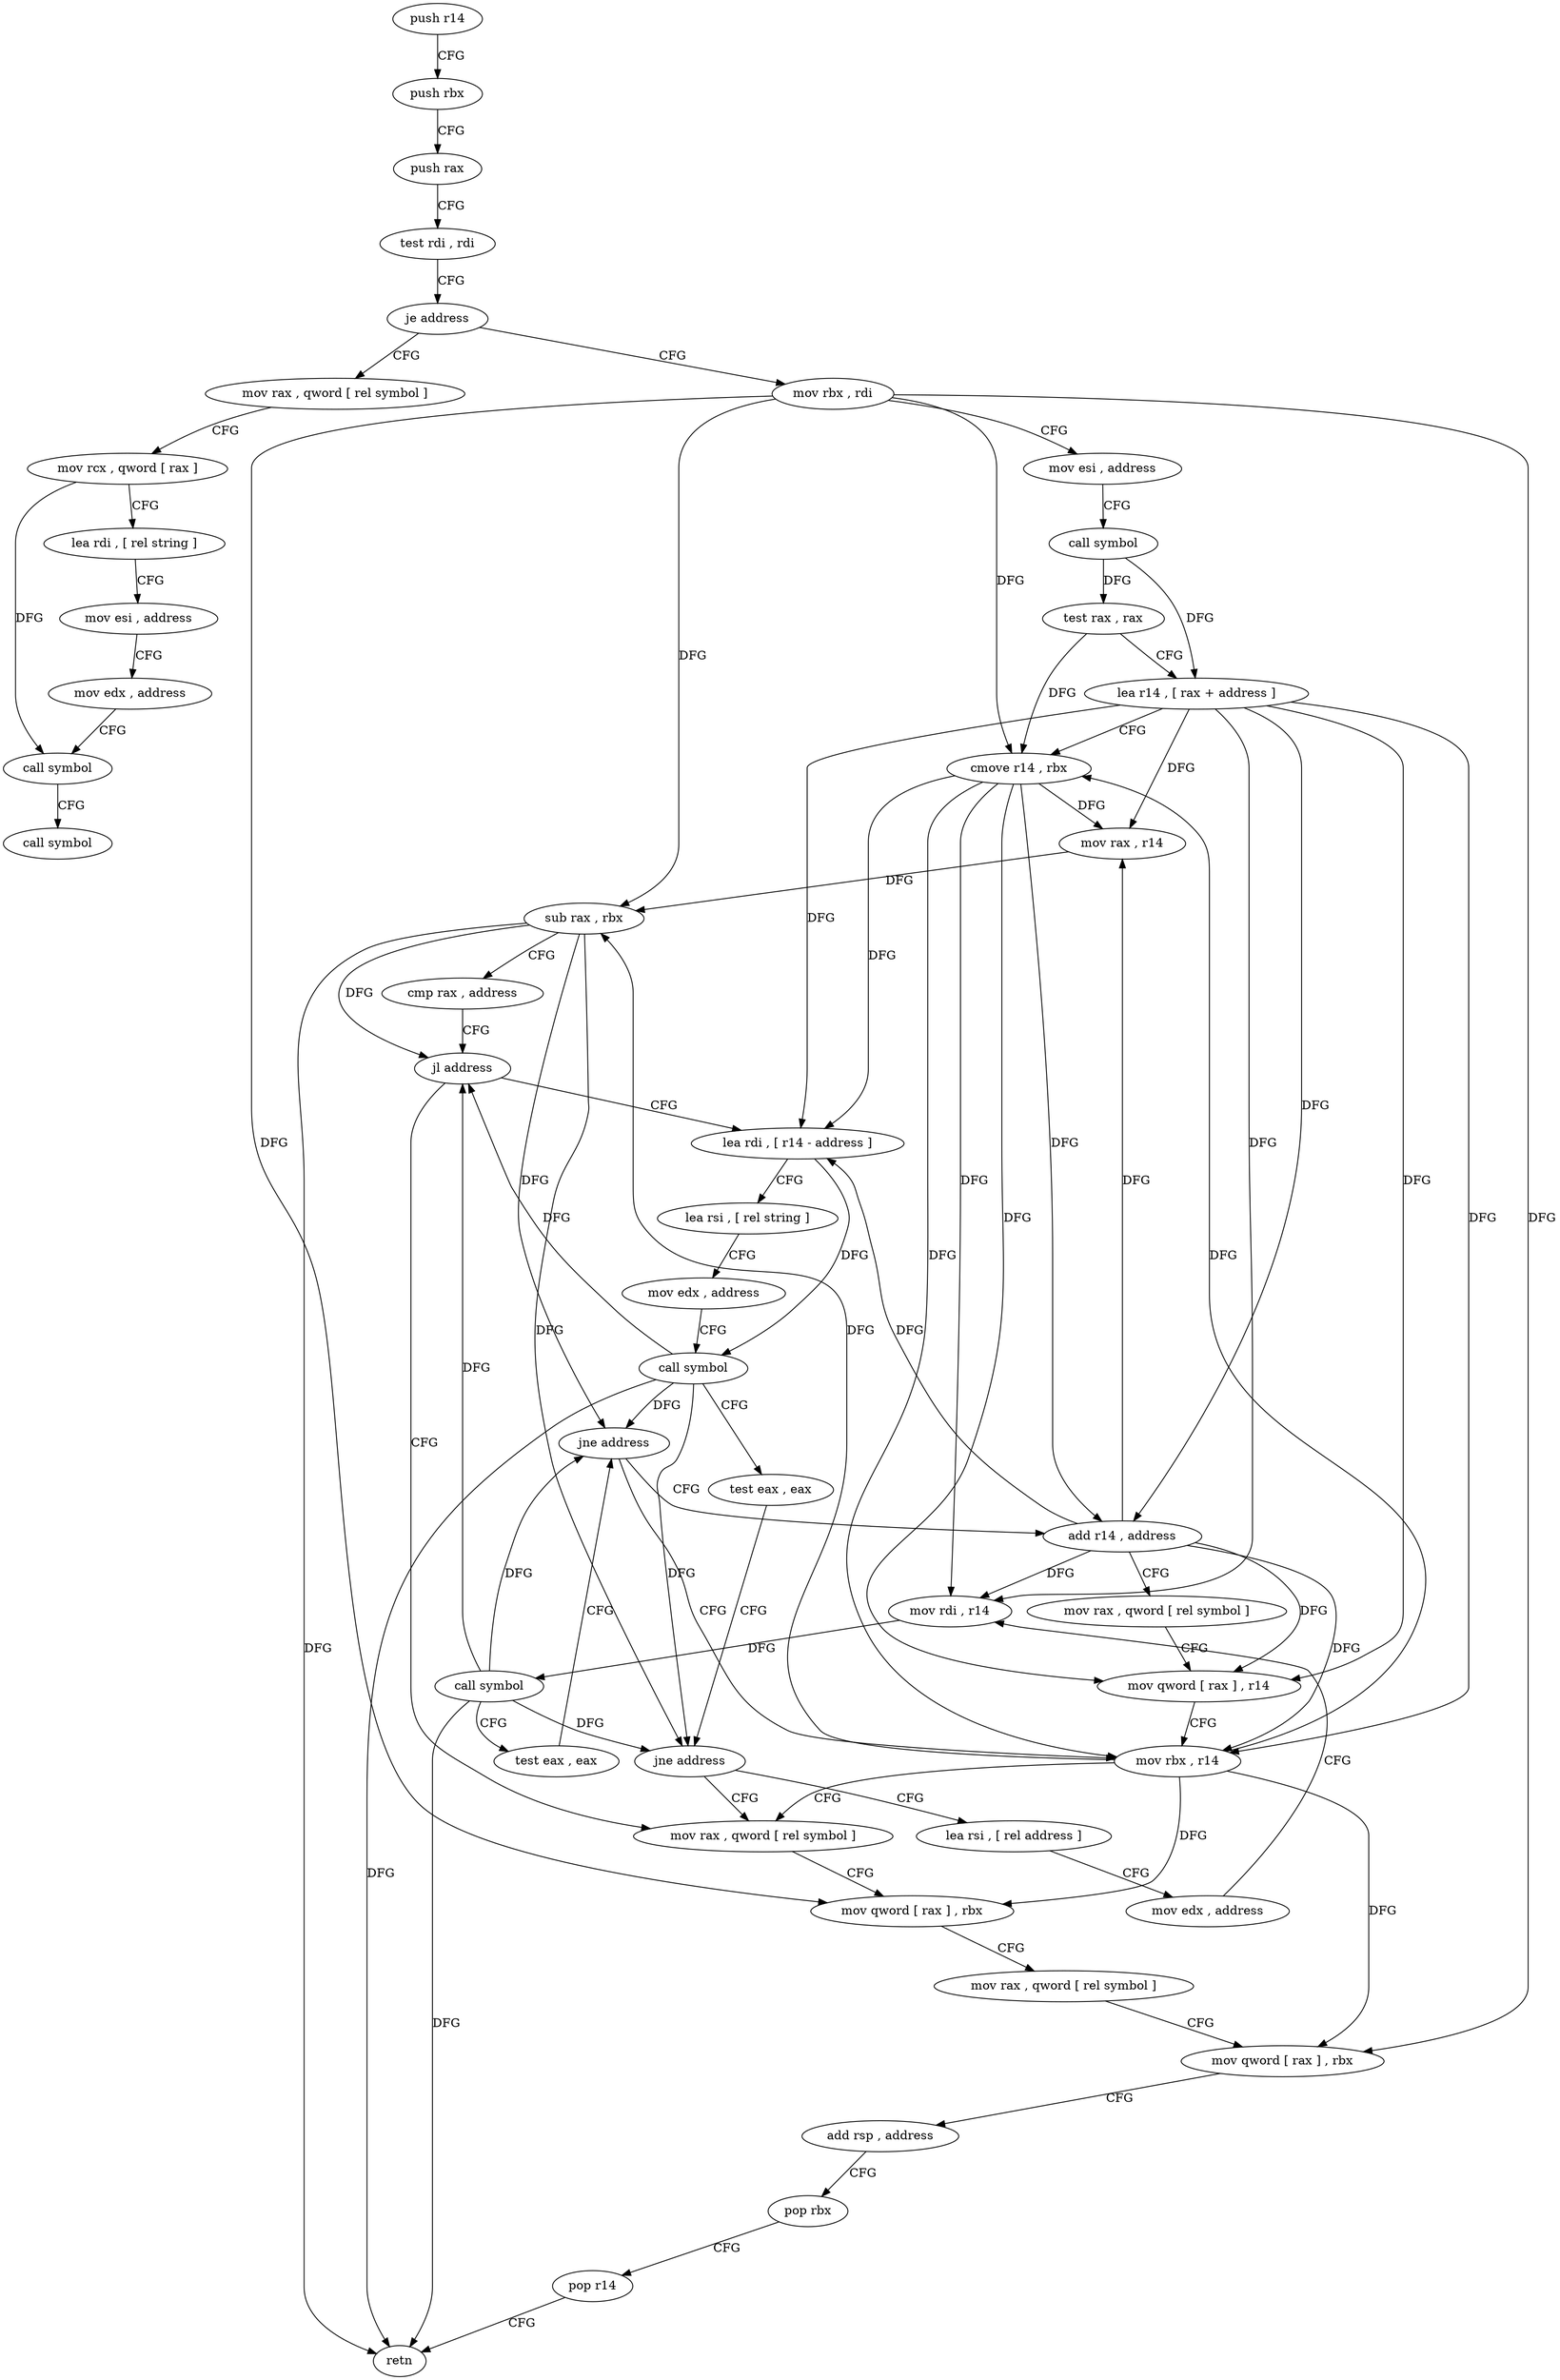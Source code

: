 digraph "func" {
"193008" [label = "push r14" ]
"193010" [label = "push rbx" ]
"193011" [label = "push rax" ]
"193012" [label = "test rdi , rdi" ]
"193015" [label = "je address" ]
"193151" [label = "mov rax , qword [ rel symbol ]" ]
"193021" [label = "mov rbx , rdi" ]
"193158" [label = "mov rcx , qword [ rax ]" ]
"193161" [label = "lea rdi , [ rel string ]" ]
"193168" [label = "mov esi , address" ]
"193173" [label = "mov edx , address" ]
"193178" [label = "call symbol" ]
"193183" [label = "call symbol" ]
"193024" [label = "mov esi , address" ]
"193029" [label = "call symbol" ]
"193034" [label = "test rax , rax" ]
"193037" [label = "lea r14 , [ rax + address ]" ]
"193041" [label = "cmove r14 , rbx" ]
"193045" [label = "mov rax , r14" ]
"193048" [label = "sub rax , rbx" ]
"193051" [label = "cmp rax , address" ]
"193055" [label = "jl address" ]
"193123" [label = "mov rax , qword [ rel symbol ]" ]
"193057" [label = "lea rdi , [ r14 - address ]" ]
"193130" [label = "mov qword [ rax ] , rbx" ]
"193133" [label = "mov rax , qword [ rel symbol ]" ]
"193140" [label = "mov qword [ rax ] , rbx" ]
"193143" [label = "add rsp , address" ]
"193147" [label = "pop rbx" ]
"193148" [label = "pop r14" ]
"193150" [label = "retn" ]
"193061" [label = "lea rsi , [ rel string ]" ]
"193068" [label = "mov edx , address" ]
"193073" [label = "call symbol" ]
"193078" [label = "test eax , eax" ]
"193080" [label = "jne address" ]
"193082" [label = "lea rsi , [ rel address ]" ]
"193089" [label = "mov edx , address" ]
"193094" [label = "mov rdi , r14" ]
"193097" [label = "call symbol" ]
"193102" [label = "test eax , eax" ]
"193104" [label = "jne address" ]
"193120" [label = "mov rbx , r14" ]
"193106" [label = "add r14 , address" ]
"193110" [label = "mov rax , qword [ rel symbol ]" ]
"193117" [label = "mov qword [ rax ] , r14" ]
"193008" -> "193010" [ label = "CFG" ]
"193010" -> "193011" [ label = "CFG" ]
"193011" -> "193012" [ label = "CFG" ]
"193012" -> "193015" [ label = "CFG" ]
"193015" -> "193151" [ label = "CFG" ]
"193015" -> "193021" [ label = "CFG" ]
"193151" -> "193158" [ label = "CFG" ]
"193021" -> "193024" [ label = "CFG" ]
"193021" -> "193041" [ label = "DFG" ]
"193021" -> "193048" [ label = "DFG" ]
"193021" -> "193130" [ label = "DFG" ]
"193021" -> "193140" [ label = "DFG" ]
"193158" -> "193161" [ label = "CFG" ]
"193158" -> "193178" [ label = "DFG" ]
"193161" -> "193168" [ label = "CFG" ]
"193168" -> "193173" [ label = "CFG" ]
"193173" -> "193178" [ label = "CFG" ]
"193178" -> "193183" [ label = "CFG" ]
"193024" -> "193029" [ label = "CFG" ]
"193029" -> "193034" [ label = "DFG" ]
"193029" -> "193037" [ label = "DFG" ]
"193034" -> "193037" [ label = "CFG" ]
"193034" -> "193041" [ label = "DFG" ]
"193037" -> "193041" [ label = "CFG" ]
"193037" -> "193045" [ label = "DFG" ]
"193037" -> "193057" [ label = "DFG" ]
"193037" -> "193094" [ label = "DFG" ]
"193037" -> "193120" [ label = "DFG" ]
"193037" -> "193106" [ label = "DFG" ]
"193037" -> "193117" [ label = "DFG" ]
"193041" -> "193045" [ label = "DFG" ]
"193041" -> "193057" [ label = "DFG" ]
"193041" -> "193094" [ label = "DFG" ]
"193041" -> "193120" [ label = "DFG" ]
"193041" -> "193106" [ label = "DFG" ]
"193041" -> "193117" [ label = "DFG" ]
"193045" -> "193048" [ label = "DFG" ]
"193048" -> "193051" [ label = "CFG" ]
"193048" -> "193055" [ label = "DFG" ]
"193048" -> "193150" [ label = "DFG" ]
"193048" -> "193080" [ label = "DFG" ]
"193048" -> "193104" [ label = "DFG" ]
"193051" -> "193055" [ label = "CFG" ]
"193055" -> "193123" [ label = "CFG" ]
"193055" -> "193057" [ label = "CFG" ]
"193123" -> "193130" [ label = "CFG" ]
"193057" -> "193061" [ label = "CFG" ]
"193057" -> "193073" [ label = "DFG" ]
"193130" -> "193133" [ label = "CFG" ]
"193133" -> "193140" [ label = "CFG" ]
"193140" -> "193143" [ label = "CFG" ]
"193143" -> "193147" [ label = "CFG" ]
"193147" -> "193148" [ label = "CFG" ]
"193148" -> "193150" [ label = "CFG" ]
"193061" -> "193068" [ label = "CFG" ]
"193068" -> "193073" [ label = "CFG" ]
"193073" -> "193078" [ label = "CFG" ]
"193073" -> "193055" [ label = "DFG" ]
"193073" -> "193150" [ label = "DFG" ]
"193073" -> "193080" [ label = "DFG" ]
"193073" -> "193104" [ label = "DFG" ]
"193078" -> "193080" [ label = "CFG" ]
"193080" -> "193123" [ label = "CFG" ]
"193080" -> "193082" [ label = "CFG" ]
"193082" -> "193089" [ label = "CFG" ]
"193089" -> "193094" [ label = "CFG" ]
"193094" -> "193097" [ label = "DFG" ]
"193097" -> "193102" [ label = "CFG" ]
"193097" -> "193055" [ label = "DFG" ]
"193097" -> "193080" [ label = "DFG" ]
"193097" -> "193150" [ label = "DFG" ]
"193097" -> "193104" [ label = "DFG" ]
"193102" -> "193104" [ label = "CFG" ]
"193104" -> "193120" [ label = "CFG" ]
"193104" -> "193106" [ label = "CFG" ]
"193120" -> "193123" [ label = "CFG" ]
"193120" -> "193041" [ label = "DFG" ]
"193120" -> "193048" [ label = "DFG" ]
"193120" -> "193130" [ label = "DFG" ]
"193120" -> "193140" [ label = "DFG" ]
"193106" -> "193110" [ label = "CFG" ]
"193106" -> "193045" [ label = "DFG" ]
"193106" -> "193057" [ label = "DFG" ]
"193106" -> "193094" [ label = "DFG" ]
"193106" -> "193120" [ label = "DFG" ]
"193106" -> "193117" [ label = "DFG" ]
"193110" -> "193117" [ label = "CFG" ]
"193117" -> "193120" [ label = "CFG" ]
}
